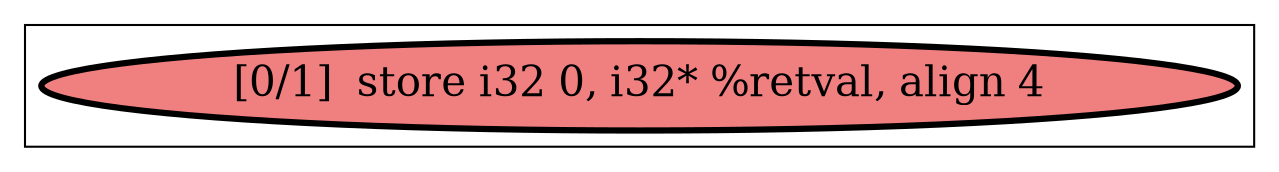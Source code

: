 
digraph G {





subgraph cluster0 {


node135 [penwidth=3.0,fontsize=20,fillcolor=lightcoral,label="[0/1]  store i32 0, i32* %retval, align 4",shape=ellipse,style=filled ]



}

}
